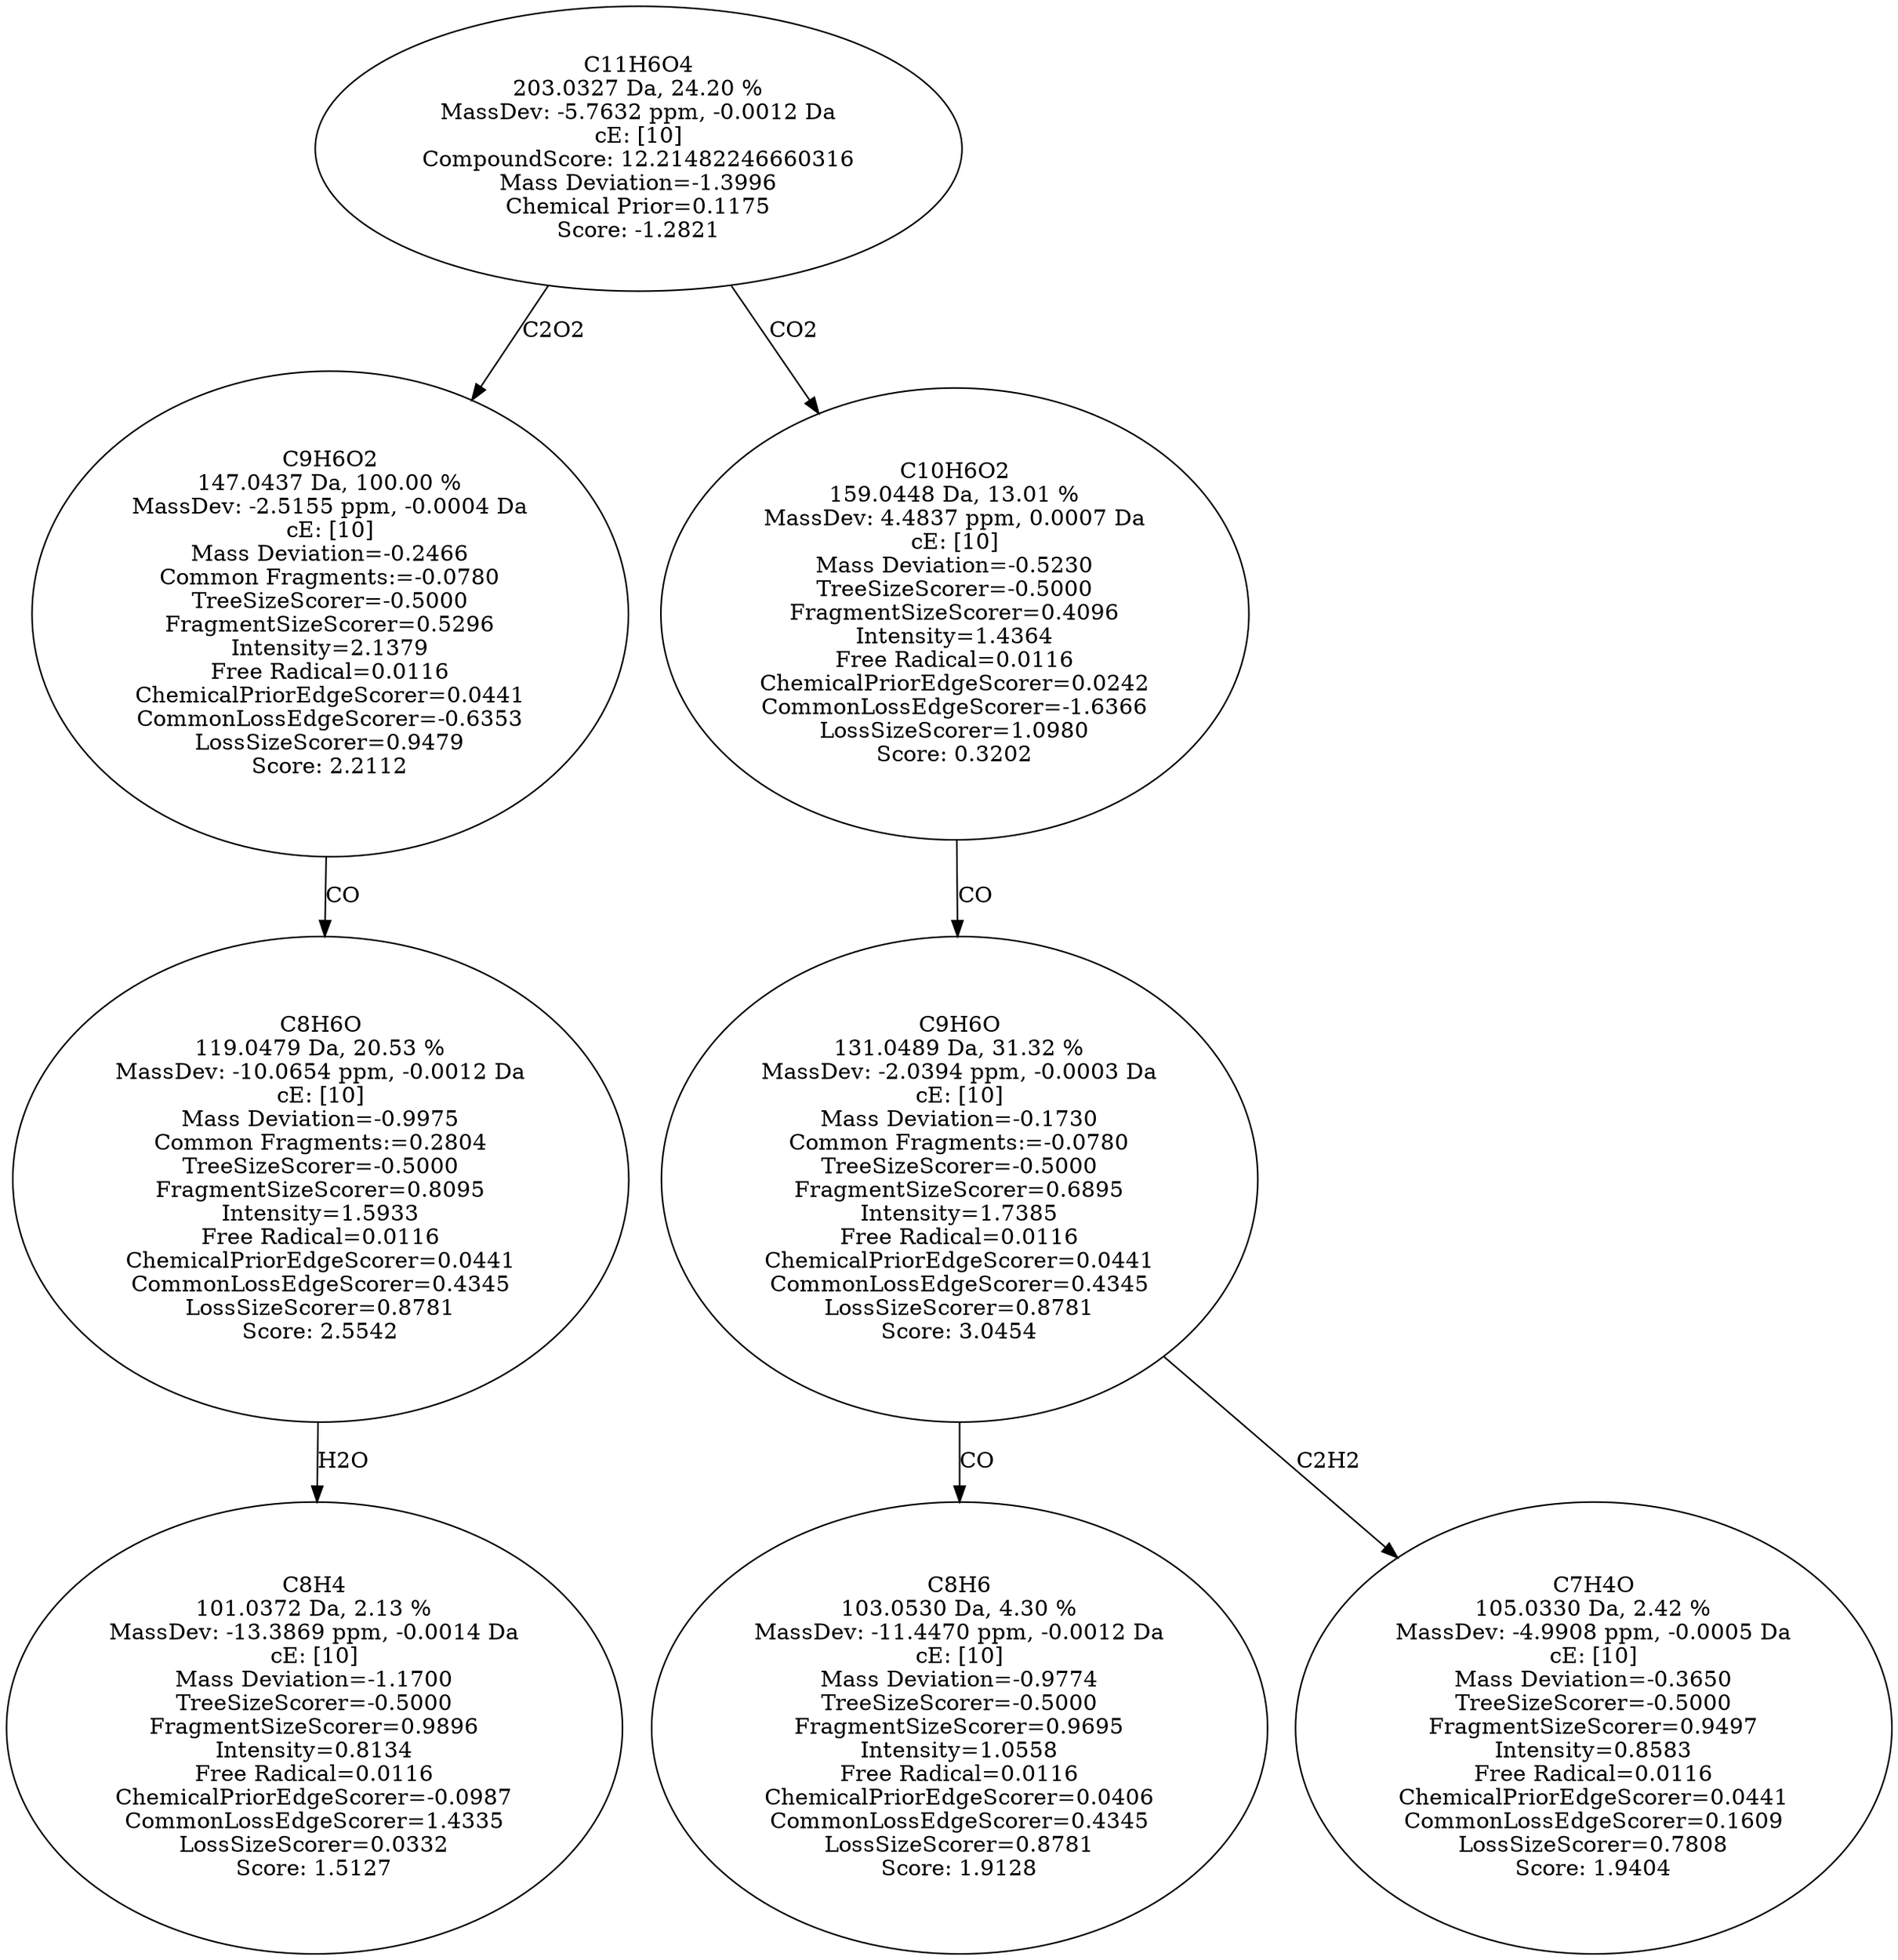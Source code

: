 strict digraph {
v1 [label="C8H4\n101.0372 Da, 2.13 %\nMassDev: -13.3869 ppm, -0.0014 Da\ncE: [10]\nMass Deviation=-1.1700\nTreeSizeScorer=-0.5000\nFragmentSizeScorer=0.9896\nIntensity=0.8134\nFree Radical=0.0116\nChemicalPriorEdgeScorer=-0.0987\nCommonLossEdgeScorer=1.4335\nLossSizeScorer=0.0332\nScore: 1.5127"];
v2 [label="C8H6O\n119.0479 Da, 20.53 %\nMassDev: -10.0654 ppm, -0.0012 Da\ncE: [10]\nMass Deviation=-0.9975\nCommon Fragments:=0.2804\nTreeSizeScorer=-0.5000\nFragmentSizeScorer=0.8095\nIntensity=1.5933\nFree Radical=0.0116\nChemicalPriorEdgeScorer=0.0441\nCommonLossEdgeScorer=0.4345\nLossSizeScorer=0.8781\nScore: 2.5542"];
v3 [label="C9H6O2\n147.0437 Da, 100.00 %\nMassDev: -2.5155 ppm, -0.0004 Da\ncE: [10]\nMass Deviation=-0.2466\nCommon Fragments:=-0.0780\nTreeSizeScorer=-0.5000\nFragmentSizeScorer=0.5296\nIntensity=2.1379\nFree Radical=0.0116\nChemicalPriorEdgeScorer=0.0441\nCommonLossEdgeScorer=-0.6353\nLossSizeScorer=0.9479\nScore: 2.2112"];
v4 [label="C8H6\n103.0530 Da, 4.30 %\nMassDev: -11.4470 ppm, -0.0012 Da\ncE: [10]\nMass Deviation=-0.9774\nTreeSizeScorer=-0.5000\nFragmentSizeScorer=0.9695\nIntensity=1.0558\nFree Radical=0.0116\nChemicalPriorEdgeScorer=0.0406\nCommonLossEdgeScorer=0.4345\nLossSizeScorer=0.8781\nScore: 1.9128"];
v5 [label="C7H4O\n105.0330 Da, 2.42 %\nMassDev: -4.9908 ppm, -0.0005 Da\ncE: [10]\nMass Deviation=-0.3650\nTreeSizeScorer=-0.5000\nFragmentSizeScorer=0.9497\nIntensity=0.8583\nFree Radical=0.0116\nChemicalPriorEdgeScorer=0.0441\nCommonLossEdgeScorer=0.1609\nLossSizeScorer=0.7808\nScore: 1.9404"];
v6 [label="C9H6O\n131.0489 Da, 31.32 %\nMassDev: -2.0394 ppm, -0.0003 Da\ncE: [10]\nMass Deviation=-0.1730\nCommon Fragments:=-0.0780\nTreeSizeScorer=-0.5000\nFragmentSizeScorer=0.6895\nIntensity=1.7385\nFree Radical=0.0116\nChemicalPriorEdgeScorer=0.0441\nCommonLossEdgeScorer=0.4345\nLossSizeScorer=0.8781\nScore: 3.0454"];
v7 [label="C10H6O2\n159.0448 Da, 13.01 %\nMassDev: 4.4837 ppm, 0.0007 Da\ncE: [10]\nMass Deviation=-0.5230\nTreeSizeScorer=-0.5000\nFragmentSizeScorer=0.4096\nIntensity=1.4364\nFree Radical=0.0116\nChemicalPriorEdgeScorer=0.0242\nCommonLossEdgeScorer=-1.6366\nLossSizeScorer=1.0980\nScore: 0.3202"];
v8 [label="C11H6O4\n203.0327 Da, 24.20 %\nMassDev: -5.7632 ppm, -0.0012 Da\ncE: [10]\nCompoundScore: 12.21482246660316\nMass Deviation=-1.3996\nChemical Prior=0.1175\nScore: -1.2821"];
v2 -> v1 [label="H2O"];
v3 -> v2 [label="CO"];
v8 -> v3 [label="C2O2"];
v6 -> v4 [label="CO"];
v6 -> v5 [label="C2H2"];
v7 -> v6 [label="CO"];
v8 -> v7 [label="CO2"];
}